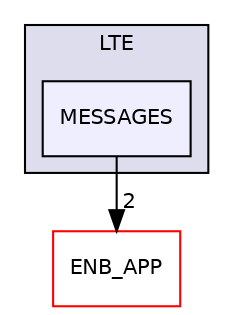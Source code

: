 digraph "RRC/LTE/MESSAGES" {
  compound=true
  node [ fontsize="10", fontname="Helvetica"];
  edge [ labelfontsize="10", labelfontname="Helvetica"];
  subgraph clusterdir_51e92ac842e258dce6a0132670be5193 {
    graph [ bgcolor="#ddddee", pencolor="black", label="LTE" fontname="Helvetica", fontsize="10", URL="dir_51e92ac842e258dce6a0132670be5193.html"]
  dir_17a72a816e4a4ee15b6b68c54d76ba10 [shape=box, label="MESSAGES", style="filled", fillcolor="#eeeeff", pencolor="black", URL="dir_17a72a816e4a4ee15b6b68c54d76ba10.html"];
  }
  dir_0166fe07a796440ce838c7f409d24361 [shape=box label="ENB_APP" fillcolor="white" style="filled" color="red" URL="dir_0166fe07a796440ce838c7f409d24361.html"];
  dir_17a72a816e4a4ee15b6b68c54d76ba10->dir_0166fe07a796440ce838c7f409d24361 [headlabel="2", labeldistance=1.5 headhref="dir_000047_000006.html"];
}
